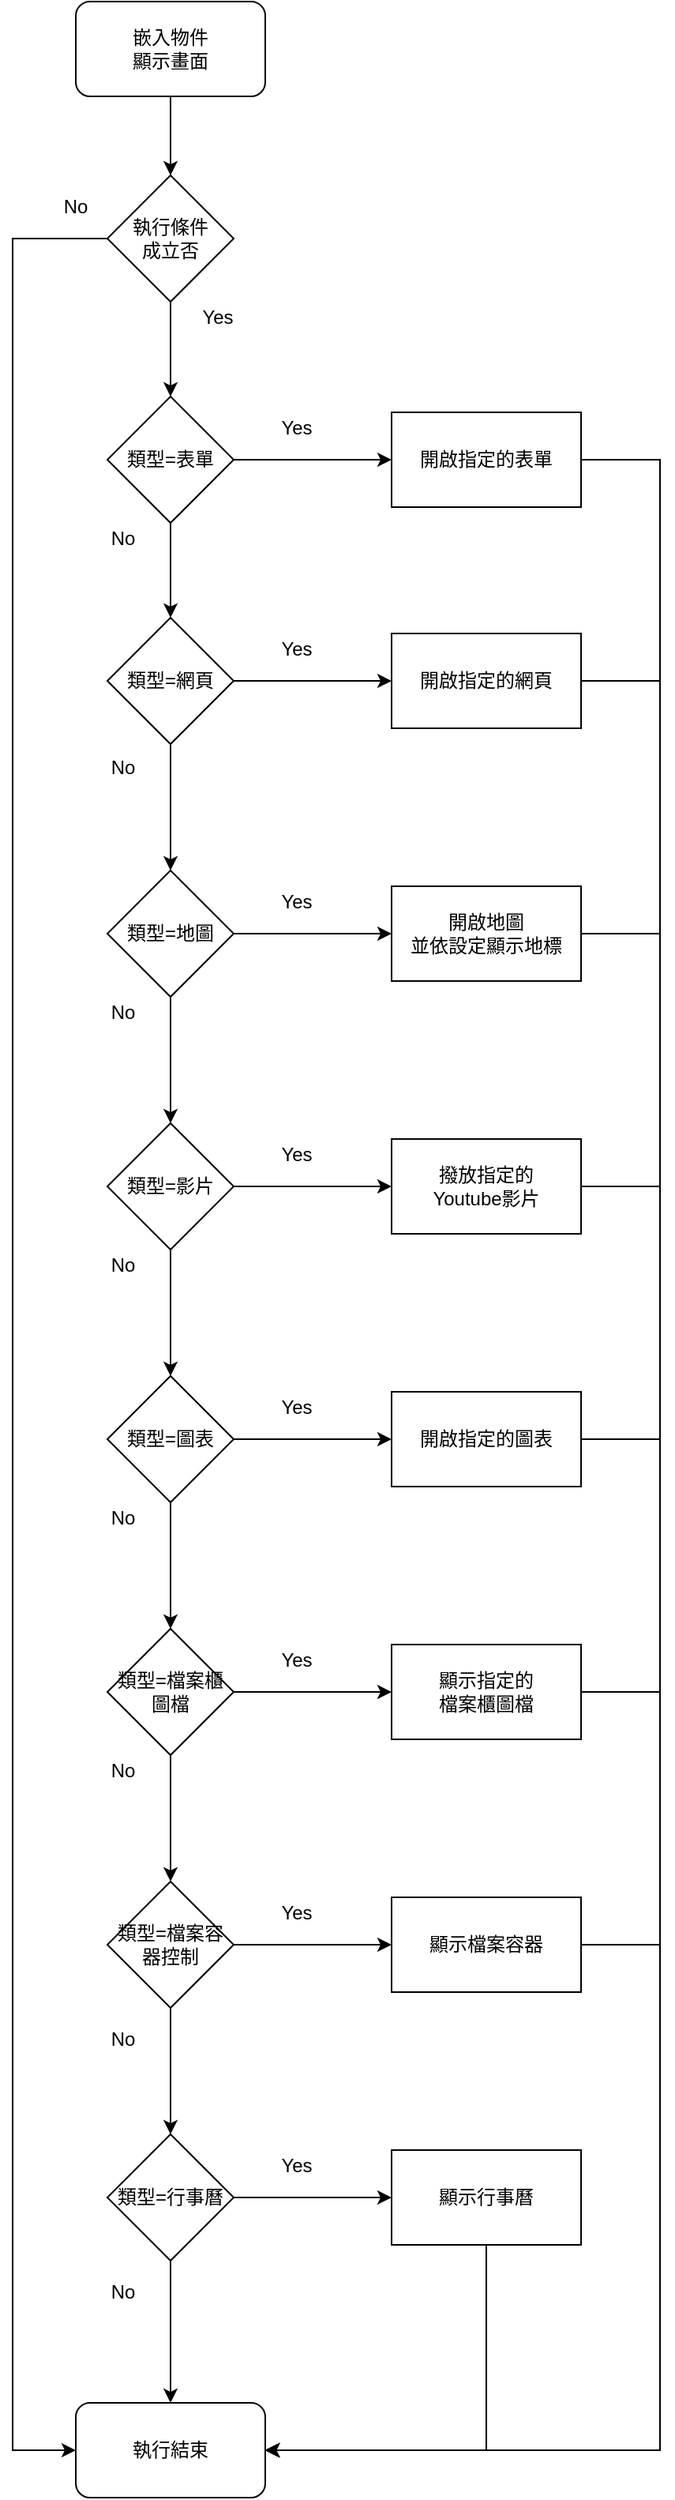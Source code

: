 <mxfile version="13.6.2" type="device"><diagram id="lJYeF9tWIeDl4veD1l4T" name="第1頁"><mxGraphModel dx="852" dy="494" grid="1" gridSize="10" guides="1" tooltips="1" connect="1" arrows="1" fold="1" page="1" pageScale="1" pageWidth="827" pageHeight="1169" math="0" shadow="0"><root><mxCell id="0"/><mxCell id="1" parent="0"/><mxCell id="AcCVz_jmcQI7EwArFMJ8-28" style="edgeStyle=orthogonalEdgeStyle;rounded=0;orthogonalLoop=1;jettySize=auto;html=1;" parent="1" source="M1-hXBbsxBv7E6pz2S1l-1" target="AcCVz_jmcQI7EwArFMJ8-26" edge="1"><mxGeometry relative="1" as="geometry"/></mxCell><mxCell id="M1-hXBbsxBv7E6pz2S1l-1" value="嵌入物件&lt;br&gt;顯示畫面" style="rounded=1;whiteSpace=wrap;html=1;" parent="1" vertex="1"><mxGeometry x="350" y="90" width="120" height="60" as="geometry"/></mxCell><mxCell id="M1-hXBbsxBv7E6pz2S1l-6" value="" style="edgeStyle=orthogonalEdgeStyle;rounded=0;orthogonalLoop=1;jettySize=auto;html=1;" parent="1" source="M1-hXBbsxBv7E6pz2S1l-2" target="M1-hXBbsxBv7E6pz2S1l-5" edge="1"><mxGeometry relative="1" as="geometry"/></mxCell><mxCell id="AcCVz_jmcQI7EwArFMJ8-1" style="edgeStyle=orthogonalEdgeStyle;rounded=0;orthogonalLoop=1;jettySize=auto;html=1;" parent="1" source="M1-hXBbsxBv7E6pz2S1l-2" target="M1-hXBbsxBv7E6pz2S1l-15" edge="1"><mxGeometry relative="1" as="geometry"/></mxCell><mxCell id="M1-hXBbsxBv7E6pz2S1l-2" value="類型=表單" style="rhombus;whiteSpace=wrap;html=1;" parent="1" vertex="1"><mxGeometry x="370" y="340" width="80" height="80" as="geometry"/></mxCell><mxCell id="M1-hXBbsxBv7E6pz2S1l-8" value="" style="edgeStyle=orthogonalEdgeStyle;rounded=0;orthogonalLoop=1;jettySize=auto;html=1;" parent="1" source="M1-hXBbsxBv7E6pz2S1l-5" target="M1-hXBbsxBv7E6pz2S1l-7" edge="1"><mxGeometry relative="1" as="geometry"/></mxCell><mxCell id="AcCVz_jmcQI7EwArFMJ8-3" value="" style="edgeStyle=orthogonalEdgeStyle;rounded=0;orthogonalLoop=1;jettySize=auto;html=1;" parent="1" source="M1-hXBbsxBv7E6pz2S1l-5" target="AcCVz_jmcQI7EwArFMJ8-2" edge="1"><mxGeometry relative="1" as="geometry"/></mxCell><mxCell id="M1-hXBbsxBv7E6pz2S1l-5" value="類型=網頁" style="rhombus;whiteSpace=wrap;html=1;" parent="1" vertex="1"><mxGeometry x="370" y="480" width="80" height="80" as="geometry"/></mxCell><mxCell id="M1-hXBbsxBv7E6pz2S1l-10" value="" style="edgeStyle=orthogonalEdgeStyle;rounded=0;orthogonalLoop=1;jettySize=auto;html=1;" parent="1" source="M1-hXBbsxBv7E6pz2S1l-7" target="M1-hXBbsxBv7E6pz2S1l-9" edge="1"><mxGeometry relative="1" as="geometry"/></mxCell><mxCell id="AcCVz_jmcQI7EwArFMJ8-5" value="" style="edgeStyle=orthogonalEdgeStyle;rounded=0;orthogonalLoop=1;jettySize=auto;html=1;" parent="1" source="M1-hXBbsxBv7E6pz2S1l-7" target="AcCVz_jmcQI7EwArFMJ8-4" edge="1"><mxGeometry relative="1" as="geometry"/></mxCell><mxCell id="M1-hXBbsxBv7E6pz2S1l-7" value="類型=地圖" style="rhombus;whiteSpace=wrap;html=1;" parent="1" vertex="1"><mxGeometry x="370" y="640" width="80" height="80" as="geometry"/></mxCell><mxCell id="M1-hXBbsxBv7E6pz2S1l-12" value="" style="edgeStyle=orthogonalEdgeStyle;rounded=0;orthogonalLoop=1;jettySize=auto;html=1;" parent="1" source="M1-hXBbsxBv7E6pz2S1l-9" target="M1-hXBbsxBv7E6pz2S1l-11" edge="1"><mxGeometry relative="1" as="geometry"/></mxCell><mxCell id="AcCVz_jmcQI7EwArFMJ8-9" value="" style="edgeStyle=orthogonalEdgeStyle;rounded=0;orthogonalLoop=1;jettySize=auto;html=1;" parent="1" source="M1-hXBbsxBv7E6pz2S1l-9" target="AcCVz_jmcQI7EwArFMJ8-8" edge="1"><mxGeometry relative="1" as="geometry"/></mxCell><mxCell id="M1-hXBbsxBv7E6pz2S1l-9" value="類型=影片" style="rhombus;whiteSpace=wrap;html=1;" parent="1" vertex="1"><mxGeometry x="370" y="800" width="80" height="80" as="geometry"/></mxCell><mxCell id="M1-hXBbsxBv7E6pz2S1l-14" value="" style="edgeStyle=orthogonalEdgeStyle;rounded=0;orthogonalLoop=1;jettySize=auto;html=1;" parent="1" source="M1-hXBbsxBv7E6pz2S1l-11" target="M1-hXBbsxBv7E6pz2S1l-13" edge="1"><mxGeometry relative="1" as="geometry"/></mxCell><mxCell id="AcCVz_jmcQI7EwArFMJ8-11" value="" style="edgeStyle=orthogonalEdgeStyle;rounded=0;orthogonalLoop=1;jettySize=auto;html=1;" parent="1" source="M1-hXBbsxBv7E6pz2S1l-11" target="AcCVz_jmcQI7EwArFMJ8-10" edge="1"><mxGeometry relative="1" as="geometry"/></mxCell><mxCell id="M1-hXBbsxBv7E6pz2S1l-11" value="類型=圖表" style="rhombus;whiteSpace=wrap;html=1;" parent="1" vertex="1"><mxGeometry x="370" y="960" width="80" height="80" as="geometry"/></mxCell><mxCell id="AcCVz_jmcQI7EwArFMJ8-13" value="" style="edgeStyle=orthogonalEdgeStyle;rounded=0;orthogonalLoop=1;jettySize=auto;html=1;" parent="1" source="M1-hXBbsxBv7E6pz2S1l-13" target="AcCVz_jmcQI7EwArFMJ8-12" edge="1"><mxGeometry relative="1" as="geometry"/></mxCell><mxCell id="AcCVz_jmcQI7EwArFMJ8-19" value="" style="edgeStyle=orthogonalEdgeStyle;rounded=0;orthogonalLoop=1;jettySize=auto;html=1;" parent="1" source="M1-hXBbsxBv7E6pz2S1l-13" target="AcCVz_jmcQI7EwArFMJ8-18" edge="1"><mxGeometry relative="1" as="geometry"/></mxCell><mxCell id="M1-hXBbsxBv7E6pz2S1l-13" value="類型=檔案櫃圖檔" style="rhombus;whiteSpace=wrap;html=1;" parent="1" vertex="1"><mxGeometry x="370" y="1120" width="80" height="80" as="geometry"/></mxCell><mxCell id="lKnspZj-FHHeXmTycMNT-1" style="edgeStyle=orthogonalEdgeStyle;rounded=0;orthogonalLoop=1;jettySize=auto;html=1;entryX=1;entryY=0.5;entryDx=0;entryDy=0;exitX=1;exitY=0.5;exitDx=0;exitDy=0;" edge="1" parent="1" source="M1-hXBbsxBv7E6pz2S1l-15" target="AcCVz_jmcQI7EwArFMJ8-23"><mxGeometry relative="1" as="geometry"><Array as="points"><mxPoint x="720" y="380"/><mxPoint x="720" y="1640"/></Array></mxGeometry></mxCell><mxCell id="M1-hXBbsxBv7E6pz2S1l-15" value="開啟指定的表單" style="rounded=0;whiteSpace=wrap;html=1;" parent="1" vertex="1"><mxGeometry x="550" y="350" width="120" height="60" as="geometry"/></mxCell><mxCell id="lKnspZj-FHHeXmTycMNT-2" style="edgeStyle=orthogonalEdgeStyle;rounded=0;orthogonalLoop=1;jettySize=auto;html=1;entryX=1;entryY=0.5;entryDx=0;entryDy=0;exitX=1;exitY=0.5;exitDx=0;exitDy=0;" edge="1" parent="1" source="AcCVz_jmcQI7EwArFMJ8-2" target="AcCVz_jmcQI7EwArFMJ8-23"><mxGeometry relative="1" as="geometry"><Array as="points"><mxPoint x="720" y="520"/><mxPoint x="720" y="1640"/></Array></mxGeometry></mxCell><mxCell id="AcCVz_jmcQI7EwArFMJ8-2" value="開啟指定的網頁" style="whiteSpace=wrap;html=1;" parent="1" vertex="1"><mxGeometry x="550" y="490" width="120" height="60" as="geometry"/></mxCell><mxCell id="lKnspZj-FHHeXmTycMNT-3" style="edgeStyle=orthogonalEdgeStyle;rounded=0;orthogonalLoop=1;jettySize=auto;html=1;entryX=1;entryY=0.5;entryDx=0;entryDy=0;exitX=1;exitY=0.5;exitDx=0;exitDy=0;" edge="1" parent="1" source="AcCVz_jmcQI7EwArFMJ8-4" target="AcCVz_jmcQI7EwArFMJ8-23"><mxGeometry relative="1" as="geometry"><Array as="points"><mxPoint x="720" y="680"/><mxPoint x="720" y="1640"/></Array></mxGeometry></mxCell><mxCell id="AcCVz_jmcQI7EwArFMJ8-4" value="開啟地圖&lt;br&gt;並依設定顯示地標" style="whiteSpace=wrap;html=1;" parent="1" vertex="1"><mxGeometry x="550" y="650" width="120" height="60" as="geometry"/></mxCell><mxCell id="lKnspZj-FHHeXmTycMNT-4" style="edgeStyle=orthogonalEdgeStyle;rounded=0;orthogonalLoop=1;jettySize=auto;html=1;entryX=1;entryY=0.5;entryDx=0;entryDy=0;" edge="1" parent="1" source="AcCVz_jmcQI7EwArFMJ8-8" target="AcCVz_jmcQI7EwArFMJ8-23"><mxGeometry relative="1" as="geometry"><Array as="points"><mxPoint x="720" y="840"/><mxPoint x="720" y="1640"/></Array></mxGeometry></mxCell><mxCell id="AcCVz_jmcQI7EwArFMJ8-8" value="撥放指定的&lt;br&gt;Youtube影片" style="whiteSpace=wrap;html=1;" parent="1" vertex="1"><mxGeometry x="550" y="810" width="120" height="60" as="geometry"/></mxCell><mxCell id="lKnspZj-FHHeXmTycMNT-5" style="edgeStyle=orthogonalEdgeStyle;rounded=0;orthogonalLoop=1;jettySize=auto;html=1;entryX=1;entryY=0.5;entryDx=0;entryDy=0;" edge="1" parent="1" source="AcCVz_jmcQI7EwArFMJ8-10" target="AcCVz_jmcQI7EwArFMJ8-23"><mxGeometry relative="1" as="geometry"><Array as="points"><mxPoint x="720" y="1000"/><mxPoint x="720" y="1640"/></Array></mxGeometry></mxCell><mxCell id="AcCVz_jmcQI7EwArFMJ8-10" value="開啟指定的圖表" style="whiteSpace=wrap;html=1;" parent="1" vertex="1"><mxGeometry x="550" y="970" width="120" height="60" as="geometry"/></mxCell><mxCell id="AcCVz_jmcQI7EwArFMJ8-15" value="" style="edgeStyle=orthogonalEdgeStyle;rounded=0;orthogonalLoop=1;jettySize=auto;html=1;" parent="1" source="AcCVz_jmcQI7EwArFMJ8-12" target="AcCVz_jmcQI7EwArFMJ8-14" edge="1"><mxGeometry relative="1" as="geometry"/></mxCell><mxCell id="AcCVz_jmcQI7EwArFMJ8-22" value="" style="edgeStyle=orthogonalEdgeStyle;rounded=0;orthogonalLoop=1;jettySize=auto;html=1;" parent="1" source="AcCVz_jmcQI7EwArFMJ8-12" target="AcCVz_jmcQI7EwArFMJ8-21" edge="1"><mxGeometry relative="1" as="geometry"/></mxCell><mxCell id="AcCVz_jmcQI7EwArFMJ8-12" value="類型=檔案容器控制" style="rhombus;whiteSpace=wrap;html=1;" parent="1" vertex="1"><mxGeometry x="370" y="1280" width="80" height="80" as="geometry"/></mxCell><mxCell id="AcCVz_jmcQI7EwArFMJ8-17" value="" style="edgeStyle=orthogonalEdgeStyle;rounded=0;orthogonalLoop=1;jettySize=auto;html=1;" parent="1" source="AcCVz_jmcQI7EwArFMJ8-14" target="AcCVz_jmcQI7EwArFMJ8-16" edge="1"><mxGeometry relative="1" as="geometry"/></mxCell><mxCell id="AcCVz_jmcQI7EwArFMJ8-24" style="edgeStyle=orthogonalEdgeStyle;rounded=0;orthogonalLoop=1;jettySize=auto;html=1;" parent="1" source="AcCVz_jmcQI7EwArFMJ8-14" target="AcCVz_jmcQI7EwArFMJ8-23" edge="1"><mxGeometry relative="1" as="geometry"/></mxCell><mxCell id="AcCVz_jmcQI7EwArFMJ8-14" value="類型=行事曆" style="rhombus;whiteSpace=wrap;html=1;" parent="1" vertex="1"><mxGeometry x="370" y="1440" width="80" height="80" as="geometry"/></mxCell><mxCell id="AcCVz_jmcQI7EwArFMJ8-43" style="edgeStyle=orthogonalEdgeStyle;rounded=0;orthogonalLoop=1;jettySize=auto;html=1;entryX=1;entryY=0.5;entryDx=0;entryDy=0;exitX=0.5;exitY=1;exitDx=0;exitDy=0;" parent="1" source="AcCVz_jmcQI7EwArFMJ8-16" target="AcCVz_jmcQI7EwArFMJ8-23" edge="1"><mxGeometry relative="1" as="geometry"/></mxCell><mxCell id="AcCVz_jmcQI7EwArFMJ8-16" value="顯示行事曆" style="whiteSpace=wrap;html=1;" parent="1" vertex="1"><mxGeometry x="550" y="1450" width="120" height="60" as="geometry"/></mxCell><mxCell id="lKnspZj-FHHeXmTycMNT-6" style="edgeStyle=orthogonalEdgeStyle;rounded=0;orthogonalLoop=1;jettySize=auto;html=1;entryX=1;entryY=0.5;entryDx=0;entryDy=0;exitX=1;exitY=0.5;exitDx=0;exitDy=0;" edge="1" parent="1" source="AcCVz_jmcQI7EwArFMJ8-18" target="AcCVz_jmcQI7EwArFMJ8-23"><mxGeometry relative="1" as="geometry"><Array as="points"><mxPoint x="720" y="1160"/><mxPoint x="720" y="1640"/></Array></mxGeometry></mxCell><mxCell id="AcCVz_jmcQI7EwArFMJ8-18" value="顯示指定的&lt;br&gt;檔案櫃圖檔" style="whiteSpace=wrap;html=1;" parent="1" vertex="1"><mxGeometry x="550" y="1130" width="120" height="60" as="geometry"/></mxCell><mxCell id="lKnspZj-FHHeXmTycMNT-7" style="edgeStyle=orthogonalEdgeStyle;rounded=0;orthogonalLoop=1;jettySize=auto;html=1;entryX=1;entryY=0.5;entryDx=0;entryDy=0;" edge="1" parent="1" source="AcCVz_jmcQI7EwArFMJ8-21" target="AcCVz_jmcQI7EwArFMJ8-23"><mxGeometry relative="1" as="geometry"><Array as="points"><mxPoint x="720" y="1320"/><mxPoint x="720" y="1640"/></Array></mxGeometry></mxCell><mxCell id="AcCVz_jmcQI7EwArFMJ8-21" value="顯示檔案容器" style="whiteSpace=wrap;html=1;" parent="1" vertex="1"><mxGeometry x="550" y="1290" width="120" height="60" as="geometry"/></mxCell><mxCell id="AcCVz_jmcQI7EwArFMJ8-23" value="執行結束" style="rounded=1;whiteSpace=wrap;html=1;" parent="1" vertex="1"><mxGeometry x="350" y="1610" width="120" height="60" as="geometry"/></mxCell><mxCell id="AcCVz_jmcQI7EwArFMJ8-27" style="edgeStyle=orthogonalEdgeStyle;rounded=0;orthogonalLoop=1;jettySize=auto;html=1;" parent="1" source="AcCVz_jmcQI7EwArFMJ8-26" target="M1-hXBbsxBv7E6pz2S1l-2" edge="1"><mxGeometry relative="1" as="geometry"/></mxCell><mxCell id="AcCVz_jmcQI7EwArFMJ8-29" style="edgeStyle=orthogonalEdgeStyle;rounded=0;orthogonalLoop=1;jettySize=auto;html=1;entryX=0;entryY=0.5;entryDx=0;entryDy=0;exitX=0;exitY=0.5;exitDx=0;exitDy=0;" parent="1" source="AcCVz_jmcQI7EwArFMJ8-26" target="AcCVz_jmcQI7EwArFMJ8-23" edge="1"><mxGeometry relative="1" as="geometry"><Array as="points"><mxPoint x="310" y="240"/><mxPoint x="310" y="1640"/></Array></mxGeometry></mxCell><mxCell id="AcCVz_jmcQI7EwArFMJ8-26" value="執行條件&lt;br&gt;成立否" style="rhombus;whiteSpace=wrap;html=1;" parent="1" vertex="1"><mxGeometry x="370" y="200" width="80" height="80" as="geometry"/></mxCell><mxCell id="lKnspZj-FHHeXmTycMNT-8" value="Yes" style="text;html=1;strokeColor=none;fillColor=none;align=center;verticalAlign=middle;whiteSpace=wrap;rounded=0;" vertex="1" parent="1"><mxGeometry x="420" y="280" width="40" height="20" as="geometry"/></mxCell><mxCell id="lKnspZj-FHHeXmTycMNT-9" value="Yes" style="text;html=1;strokeColor=none;fillColor=none;align=center;verticalAlign=middle;whiteSpace=wrap;rounded=0;" vertex="1" parent="1"><mxGeometry x="470" y="350" width="40" height="20" as="geometry"/></mxCell><mxCell id="lKnspZj-FHHeXmTycMNT-10" value="Yes" style="text;html=1;strokeColor=none;fillColor=none;align=center;verticalAlign=middle;whiteSpace=wrap;rounded=0;" vertex="1" parent="1"><mxGeometry x="470" y="490" width="40" height="20" as="geometry"/></mxCell><mxCell id="lKnspZj-FHHeXmTycMNT-11" value="Yes" style="text;html=1;strokeColor=none;fillColor=none;align=center;verticalAlign=middle;whiteSpace=wrap;rounded=0;" vertex="1" parent="1"><mxGeometry x="470" y="650" width="40" height="20" as="geometry"/></mxCell><mxCell id="lKnspZj-FHHeXmTycMNT-12" value="Yes" style="text;html=1;strokeColor=none;fillColor=none;align=center;verticalAlign=middle;whiteSpace=wrap;rounded=0;" vertex="1" parent="1"><mxGeometry x="470" y="810" width="40" height="20" as="geometry"/></mxCell><mxCell id="lKnspZj-FHHeXmTycMNT-13" value="Yes" style="text;html=1;strokeColor=none;fillColor=none;align=center;verticalAlign=middle;whiteSpace=wrap;rounded=0;" vertex="1" parent="1"><mxGeometry x="470" y="970" width="40" height="20" as="geometry"/></mxCell><mxCell id="lKnspZj-FHHeXmTycMNT-14" value="Yes" style="text;html=1;strokeColor=none;fillColor=none;align=center;verticalAlign=middle;whiteSpace=wrap;rounded=0;" vertex="1" parent="1"><mxGeometry x="470" y="1130" width="40" height="20" as="geometry"/></mxCell><mxCell id="lKnspZj-FHHeXmTycMNT-15" value="Yes" style="text;html=1;strokeColor=none;fillColor=none;align=center;verticalAlign=middle;whiteSpace=wrap;rounded=0;" vertex="1" parent="1"><mxGeometry x="470" y="1290" width="40" height="20" as="geometry"/></mxCell><mxCell id="lKnspZj-FHHeXmTycMNT-16" value="Yes" style="text;html=1;strokeColor=none;fillColor=none;align=center;verticalAlign=middle;whiteSpace=wrap;rounded=0;" vertex="1" parent="1"><mxGeometry x="470" y="1450" width="40" height="20" as="geometry"/></mxCell><mxCell id="lKnspZj-FHHeXmTycMNT-18" value="No" style="text;html=1;strokeColor=none;fillColor=none;align=center;verticalAlign=middle;whiteSpace=wrap;rounded=0;" vertex="1" parent="1"><mxGeometry x="330" y="210" width="40" height="20" as="geometry"/></mxCell><mxCell id="lKnspZj-FHHeXmTycMNT-19" value="No" style="text;html=1;strokeColor=none;fillColor=none;align=center;verticalAlign=middle;whiteSpace=wrap;rounded=0;" vertex="1" parent="1"><mxGeometry x="360" y="420" width="40" height="20" as="geometry"/></mxCell><mxCell id="lKnspZj-FHHeXmTycMNT-20" value="No" style="text;html=1;strokeColor=none;fillColor=none;align=center;verticalAlign=middle;whiteSpace=wrap;rounded=0;" vertex="1" parent="1"><mxGeometry x="360" y="565" width="40" height="20" as="geometry"/></mxCell><mxCell id="lKnspZj-FHHeXmTycMNT-22" value="No" style="text;html=1;strokeColor=none;fillColor=none;align=center;verticalAlign=middle;whiteSpace=wrap;rounded=0;" vertex="1" parent="1"><mxGeometry x="360" y="720" width="40" height="20" as="geometry"/></mxCell><mxCell id="lKnspZj-FHHeXmTycMNT-23" value="No" style="text;html=1;strokeColor=none;fillColor=none;align=center;verticalAlign=middle;whiteSpace=wrap;rounded=0;" vertex="1" parent="1"><mxGeometry x="360" y="880" width="40" height="20" as="geometry"/></mxCell><mxCell id="lKnspZj-FHHeXmTycMNT-24" value="No" style="text;html=1;strokeColor=none;fillColor=none;align=center;verticalAlign=middle;whiteSpace=wrap;rounded=0;" vertex="1" parent="1"><mxGeometry x="360" y="1040" width="40" height="20" as="geometry"/></mxCell><mxCell id="lKnspZj-FHHeXmTycMNT-25" value="No" style="text;html=1;strokeColor=none;fillColor=none;align=center;verticalAlign=middle;whiteSpace=wrap;rounded=0;" vertex="1" parent="1"><mxGeometry x="360" y="1200" width="40" height="20" as="geometry"/></mxCell><mxCell id="lKnspZj-FHHeXmTycMNT-26" value="No" style="text;html=1;strokeColor=none;fillColor=none;align=center;verticalAlign=middle;whiteSpace=wrap;rounded=0;" vertex="1" parent="1"><mxGeometry x="360" y="1370" width="40" height="20" as="geometry"/></mxCell><mxCell id="lKnspZj-FHHeXmTycMNT-27" value="No" style="text;html=1;strokeColor=none;fillColor=none;align=center;verticalAlign=middle;whiteSpace=wrap;rounded=0;" vertex="1" parent="1"><mxGeometry x="360" y="1530" width="40" height="20" as="geometry"/></mxCell></root></mxGraphModel></diagram></mxfile>